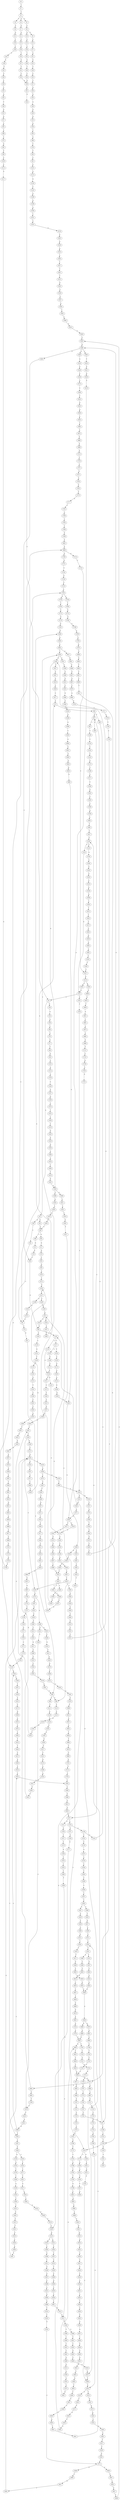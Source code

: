 strict digraph  {
	S0 -> S1 [ label = T ];
	S1 -> S2 [ label = C ];
	S2 -> S3 [ label = C ];
	S2 -> S4 [ label = G ];
	S2 -> S5 [ label = T ];
	S3 -> S6 [ label = C ];
	S4 -> S7 [ label = A ];
	S5 -> S8 [ label = C ];
	S6 -> S9 [ label = T ];
	S6 -> S10 [ label = G ];
	S7 -> S11 [ label = A ];
	S8 -> S12 [ label = G ];
	S9 -> S13 [ label = C ];
	S10 -> S14 [ label = C ];
	S11 -> S15 [ label = C ];
	S12 -> S16 [ label = T ];
	S13 -> S17 [ label = C ];
	S14 -> S18 [ label = C ];
	S15 -> S19 [ label = C ];
	S16 -> S20 [ label = C ];
	S17 -> S21 [ label = G ];
	S18 -> S22 [ label = T ];
	S19 -> S23 [ label = T ];
	S20 -> S24 [ label = T ];
	S21 -> S25 [ label = G ];
	S22 -> S26 [ label = G ];
	S23 -> S27 [ label = G ];
	S24 -> S28 [ label = G ];
	S25 -> S29 [ label = T ];
	S26 -> S30 [ label = T ];
	S27 -> S31 [ label = T ];
	S28 -> S32 [ label = T ];
	S29 -> S33 [ label = C ];
	S30 -> S34 [ label = C ];
	S31 -> S35 [ label = C ];
	S32 -> S36 [ label = T ];
	S33 -> S37 [ label = T ];
	S34 -> S38 [ label = G ];
	S35 -> S38 [ label = G ];
	S36 -> S39 [ label = C ];
	S37 -> S40 [ label = G ];
	S38 -> S41 [ label = C ];
	S39 -> S42 [ label = C ];
	S40 -> S43 [ label = G ];
	S41 -> S44 [ label = G ];
	S42 -> S45 [ label = G ];
	S43 -> S46 [ label = A ];
	S44 -> S47 [ label = C ];
	S45 -> S48 [ label = T ];
	S46 -> S49 [ label = G ];
	S47 -> S50 [ label = G ];
	S47 -> S51 [ label = A ];
	S48 -> S52 [ label = G ];
	S49 -> S53 [ label = G ];
	S50 -> S54 [ label = A ];
	S51 -> S55 [ label = G ];
	S51 -> S56 [ label = A ];
	S52 -> S57 [ label = G ];
	S53 -> S58 [ label = G ];
	S54 -> S59 [ label = G ];
	S55 -> S60 [ label = C ];
	S56 -> S61 [ label = C ];
	S57 -> S62 [ label = C ];
	S58 -> S63 [ label = T ];
	S59 -> S64 [ label = C ];
	S60 -> S65 [ label = G ];
	S60 -> S66 [ label = C ];
	S61 -> S67 [ label = C ];
	S62 -> S68 [ label = C ];
	S63 -> S69 [ label = G ];
	S64 -> S70 [ label = A ];
	S65 -> S71 [ label = G ];
	S66 -> S72 [ label = G ];
	S67 -> S73 [ label = A ];
	S67 -> S74 [ label = C ];
	S68 -> S75 [ label = C ];
	S69 -> S76 [ label = T ];
	S70 -> S77 [ label = G ];
	S71 -> S78 [ label = G ];
	S72 -> S79 [ label = G ];
	S73 -> S80 [ label = G ];
	S74 -> S81 [ label = G ];
	S75 -> S82 [ label = G ];
	S76 -> S83 [ label = T ];
	S77 -> S84 [ label = T ];
	S78 -> S85 [ label = T ];
	S79 -> S86 [ label = T ];
	S80 -> S87 [ label = A ];
	S80 -> S88 [ label = T ];
	S81 -> S89 [ label = T ];
	S82 -> S90 [ label = T ];
	S83 -> S91 [ label = C ];
	S84 -> S92 [ label = G ];
	S85 -> S93 [ label = G ];
	S86 -> S94 [ label = G ];
	S87 -> S95 [ label = C ];
	S87 -> S96 [ label = A ];
	S88 -> S97 [ label = C ];
	S89 -> S98 [ label = C ];
	S89 -> S99 [ label = A ];
	S90 -> S100 [ label = C ];
	S91 -> S101 [ label = C ];
	S92 -> S102 [ label = C ];
	S93 -> S103 [ label = C ];
	S94 -> S104 [ label = A ];
	S94 -> S105 [ label = G ];
	S95 -> S106 [ label = T ];
	S96 -> S107 [ label = C ];
	S97 -> S108 [ label = T ];
	S97 -> S109 [ label = G ];
	S98 -> S110 [ label = T ];
	S99 -> S111 [ label = C ];
	S100 -> S112 [ label = C ];
	S101 -> S113 [ label = A ];
	S102 -> S114 [ label = A ];
	S103 -> S115 [ label = C ];
	S104 -> S116 [ label = C ];
	S105 -> S117 [ label = T ];
	S105 -> S118 [ label = A ];
	S106 -> S119 [ label = C ];
	S107 -> S120 [ label = C ];
	S107 -> S121 [ label = A ];
	S108 -> S122 [ label = C ];
	S109 -> S123 [ label = T ];
	S109 -> S124 [ label = C ];
	S110 -> S125 [ label = C ];
	S111 -> S126 [ label = A ];
	S112 -> S127 [ label = A ];
	S113 -> S128 [ label = G ];
	S114 -> S129 [ label = A ];
	S115 -> S130 [ label = G ];
	S116 -> S131 [ label = G ];
	S117 -> S132 [ label = G ];
	S117 -> S133 [ label = T ];
	S118 -> S134 [ label = A ];
	S119 -> S135 [ label = C ];
	S120 -> S136 [ label = A ];
	S120 -> S137 [ label = G ];
	S121 -> S138 [ label = G ];
	S122 -> S139 [ label = T ];
	S123 -> S140 [ label = A ];
	S124 -> S141 [ label = G ];
	S125 -> S142 [ label = G ];
	S126 -> S143 [ label = G ];
	S127 -> S144 [ label = G ];
	S128 -> S145 [ label = C ];
	S129 -> S146 [ label = C ];
	S130 -> S147 [ label = C ];
	S131 -> S148 [ label = T ];
	S132 -> S149 [ label = G ];
	S133 -> S150 [ label = A ];
	S134 -> S151 [ label = C ];
	S134 -> S152 [ label = G ];
	S135 -> S153 [ label = C ];
	S136 -> S154 [ label = G ];
	S136 -> S155 [ label = C ];
	S137 -> S156 [ label = G ];
	S138 -> S157 [ label = C ];
	S139 -> S158 [ label = C ];
	S139 -> S159 [ label = G ];
	S140 -> S160 [ label = A ];
	S141 -> S161 [ label = G ];
	S141 -> S47 [ label = C ];
	S142 -> S162 [ label = G ];
	S143 -> S163 [ label = C ];
	S144 -> S164 [ label = C ];
	S144 -> S165 [ label = T ];
	S145 -> S166 [ label = A ];
	S146 -> S167 [ label = A ];
	S147 -> S168 [ label = C ];
	S147 -> S169 [ label = A ];
	S148 -> S170 [ label = G ];
	S149 -> S171 [ label = A ];
	S150 -> S172 [ label = G ];
	S151 -> S173 [ label = C ];
	S152 -> S174 [ label = A ];
	S153 -> S175 [ label = A ];
	S154 -> S87 [ label = A ];
	S155 -> S176 [ label = C ];
	S156 -> S177 [ label = A ];
	S157 -> S178 [ label = C ];
	S158 -> S179 [ label = T ];
	S158 -> S180 [ label = G ];
	S159 -> S181 [ label = T ];
	S160 -> S182 [ label = G ];
	S161 -> S183 [ label = C ];
	S162 -> S184 [ label = C ];
	S163 -> S185 [ label = A ];
	S164 -> S186 [ label = T ];
	S165 -> S187 [ label = A ];
	S166 -> S188 [ label = G ];
	S167 -> S189 [ label = G ];
	S168 -> S190 [ label = G ];
	S169 -> S191 [ label = A ];
	S170 -> S192 [ label = G ];
	S171 -> S134 [ label = A ];
	S172 -> S193 [ label = A ];
	S173 -> S194 [ label = T ];
	S174 -> S195 [ label = A ];
	S175 -> S196 [ label = T ];
	S176 -> S197 [ label = A ];
	S177 -> S198 [ label = C ];
	S178 -> S199 [ label = G ];
	S179 -> S200 [ label = G ];
	S180 -> S201 [ label = T ];
	S181 -> S202 [ label = A ];
	S182 -> S203 [ label = A ];
	S183 -> S204 [ label = T ];
	S184 -> S205 [ label = A ];
	S185 -> S206 [ label = G ];
	S186 -> S207 [ label = T ];
	S187 -> S208 [ label = G ];
	S188 -> S209 [ label = A ];
	S189 -> S210 [ label = C ];
	S190 -> S211 [ label = G ];
	S191 -> S212 [ label = C ];
	S192 -> S213 [ label = G ];
	S193 -> S214 [ label = A ];
	S194 -> S215 [ label = C ];
	S195 -> S216 [ label = C ];
	S196 -> S217 [ label = C ];
	S197 -> S218 [ label = C ];
	S198 -> S219 [ label = G ];
	S199 -> S220 [ label = T ];
	S200 -> S221 [ label = A ];
	S201 -> S222 [ label = G ];
	S203 -> S223 [ label = C ];
	S204 -> S224 [ label = A ];
	S204 -> S225 [ label = G ];
	S205 -> S226 [ label = C ];
	S206 -> S227 [ label = G ];
	S207 -> S228 [ label = C ];
	S208 -> S229 [ label = G ];
	S208 -> S230 [ label = C ];
	S209 -> S231 [ label = T ];
	S210 -> S232 [ label = T ];
	S211 -> S233 [ label = T ];
	S211 -> S234 [ label = A ];
	S212 -> S67 [ label = C ];
	S213 -> S235 [ label = T ];
	S214 -> S236 [ label = G ];
	S215 -> S237 [ label = G ];
	S216 -> S238 [ label = G ];
	S217 -> S239 [ label = T ];
	S218 -> S240 [ label = C ];
	S219 -> S241 [ label = C ];
	S219 -> S242 [ label = T ];
	S220 -> S243 [ label = C ];
	S221 -> S244 [ label = G ];
	S222 -> S245 [ label = G ];
	S223 -> S246 [ label = G ];
	S224 -> S247 [ label = T ];
	S225 -> S248 [ label = G ];
	S226 -> S249 [ label = G ];
	S226 -> S250 [ label = C ];
	S227 -> S251 [ label = T ];
	S228 -> S252 [ label = A ];
	S229 -> S253 [ label = G ];
	S230 -> S254 [ label = T ];
	S231 -> S255 [ label = A ];
	S232 -> S256 [ label = A ];
	S233 -> S94 [ label = G ];
	S234 -> S257 [ label = A ];
	S235 -> S258 [ label = A ];
	S236 -> S259 [ label = G ];
	S237 -> S260 [ label = G ];
	S238 -> S261 [ label = G ];
	S239 -> S262 [ label = G ];
	S240 -> S263 [ label = C ];
	S241 -> S264 [ label = C ];
	S242 -> S265 [ label = C ];
	S243 -> S266 [ label = C ];
	S244 -> S267 [ label = T ];
	S245 -> S268 [ label = T ];
	S246 -> S269 [ label = G ];
	S247 -> S270 [ label = A ];
	S248 -> S271 [ label = A ];
	S249 -> S272 [ label = C ];
	S250 -> S273 [ label = G ];
	S251 -> S274 [ label = G ];
	S252 -> S275 [ label = C ];
	S253 -> S276 [ label = T ];
	S254 -> S277 [ label = C ];
	S255 -> S278 [ label = A ];
	S256 -> S279 [ label = C ];
	S257 -> S280 [ label = C ];
	S258 -> S281 [ label = C ];
	S259 -> S282 [ label = G ];
	S260 -> S283 [ label = C ];
	S261 -> S284 [ label = C ];
	S262 -> S285 [ label = C ];
	S263 -> S286 [ label = C ];
	S264 -> S287 [ label = C ];
	S265 -> S288 [ label = G ];
	S266 -> S289 [ label = T ];
	S267 -> S290 [ label = A ];
	S268 -> S291 [ label = A ];
	S269 -> S292 [ label = C ];
	S270 -> S293 [ label = G ];
	S271 -> S294 [ label = A ];
	S272 -> S295 [ label = G ];
	S273 -> S296 [ label = A ];
	S273 -> S297 [ label = G ];
	S274 -> S298 [ label = C ];
	S275 -> S299 [ label = G ];
	S276 -> S300 [ label = C ];
	S277 -> S301 [ label = C ];
	S278 -> S302 [ label = A ];
	S279 -> S303 [ label = G ];
	S280 -> S304 [ label = T ];
	S281 -> S305 [ label = T ];
	S282 -> S306 [ label = G ];
	S283 -> S205 [ label = A ];
	S284 -> S307 [ label = A ];
	S285 -> S308 [ label = C ];
	S286 -> S309 [ label = T ];
	S287 -> S310 [ label = A ];
	S288 -> S311 [ label = T ];
	S289 -> S312 [ label = C ];
	S291 -> S313 [ label = T ];
	S291 -> S314 [ label = C ];
	S292 -> S315 [ label = T ];
	S293 -> S316 [ label = T ];
	S294 -> S317 [ label = T ];
	S294 -> S318 [ label = G ];
	S295 -> S319 [ label = C ];
	S295 -> S320 [ label = G ];
	S296 -> S321 [ label = G ];
	S296 -> S322 [ label = A ];
	S297 -> S323 [ label = G ];
	S298 -> S324 [ label = A ];
	S299 -> S325 [ label = C ];
	S300 -> S326 [ label = A ];
	S301 -> S327 [ label = A ];
	S302 -> S328 [ label = A ];
	S303 -> S329 [ label = A ];
	S304 -> S330 [ label = G ];
	S304 -> S331 [ label = A ];
	S305 -> S332 [ label = A ];
	S306 -> S333 [ label = T ];
	S306 -> S334 [ label = G ];
	S307 -> S335 [ label = C ];
	S308 -> S336 [ label = A ];
	S309 -> S337 [ label = T ];
	S310 -> S338 [ label = T ];
	S311 -> S339 [ label = G ];
	S312 -> S340 [ label = T ];
	S313 -> S341 [ label = G ];
	S314 -> S342 [ label = C ];
	S315 -> S343 [ label = C ];
	S316 -> S344 [ label = A ];
	S317 -> S345 [ label = G ];
	S318 -> S174 [ label = A ];
	S319 -> S346 [ label = G ];
	S320 -> S347 [ label = T ];
	S321 -> S348 [ label = T ];
	S322 -> S349 [ label = T ];
	S323 -> S350 [ label = A ];
	S324 -> S351 [ label = C ];
	S325 -> S352 [ label = C ];
	S326 -> S353 [ label = C ];
	S327 -> S354 [ label = C ];
	S328 -> S355 [ label = A ];
	S329 -> S356 [ label = G ];
	S330 -> S357 [ label = C ];
	S330 -> S358 [ label = G ];
	S331 -> S359 [ label = C ];
	S332 -> S360 [ label = T ];
	S333 -> S361 [ label = C ];
	S334 -> S362 [ label = T ];
	S335 -> S250 [ label = C ];
	S335 -> S363 [ label = T ];
	S336 -> S364 [ label = G ];
	S337 -> S365 [ label = C ];
	S338 -> S366 [ label = C ];
	S339 -> S367 [ label = A ];
	S340 -> S368 [ label = T ];
	S340 -> S369 [ label = G ];
	S341 -> S370 [ label = A ];
	S342 -> S371 [ label = G ];
	S343 -> S372 [ label = T ];
	S344 -> S373 [ label = G ];
	S345 -> S374 [ label = G ];
	S346 -> S375 [ label = C ];
	S346 -> S376 [ label = G ];
	S347 -> S377 [ label = G ];
	S348 -> S378 [ label = C ];
	S349 -> S379 [ label = G ];
	S350 -> S380 [ label = A ];
	S351 -> S381 [ label = G ];
	S352 -> S382 [ label = C ];
	S353 -> S383 [ label = T ];
	S354 -> S384 [ label = C ];
	S355 -> S385 [ label = C ];
	S356 -> S386 [ label = A ];
	S357 -> S387 [ label = A ];
	S358 -> S388 [ label = C ];
	S358 -> S389 [ label = A ];
	S359 -> S390 [ label = A ];
	S360 -> S391 [ label = T ];
	S361 -> S392 [ label = T ];
	S362 -> S393 [ label = C ];
	S363 -> S394 [ label = G ];
	S364 -> S395 [ label = T ];
	S365 -> S396 [ label = C ];
	S365 -> S397 [ label = G ];
	S366 -> S398 [ label = G ];
	S367 -> S399 [ label = C ];
	S368 -> S400 [ label = C ];
	S369 -> S401 [ label = T ];
	S370 -> S402 [ label = G ];
	S371 -> S403 [ label = G ];
	S372 -> S404 [ label = C ];
	S373 -> S405 [ label = C ];
	S374 -> S406 [ label = G ];
	S375 -> S407 [ label = G ];
	S376 -> S408 [ label = C ];
	S377 -> S409 [ label = C ];
	S378 -> S410 [ label = C ];
	S379 -> S411 [ label = T ];
	S380 -> S412 [ label = T ];
	S381 -> S413 [ label = C ];
	S382 -> S414 [ label = T ];
	S383 -> S415 [ label = C ];
	S384 -> S416 [ label = G ];
	S385 -> S417 [ label = T ];
	S386 -> S418 [ label = A ];
	S387 -> S419 [ label = A ];
	S388 -> S420 [ label = G ];
	S389 -> S421 [ label = C ];
	S390 -> S422 [ label = A ];
	S391 -> S423 [ label = G ];
	S392 -> S424 [ label = C ];
	S393 -> S425 [ label = C ];
	S394 -> S426 [ label = G ];
	S395 -> S427 [ label = C ];
	S396 -> S428 [ label = T ];
	S397 -> S429 [ label = A ];
	S398 -> S430 [ label = T ];
	S399 -> S431 [ label = C ];
	S400 -> S432 [ label = T ];
	S401 -> S433 [ label = C ];
	S402 -> S434 [ label = C ];
	S403 -> S435 [ label = T ];
	S404 -> S436 [ label = G ];
	S405 -> S437 [ label = C ];
	S406 -> S438 [ label = G ];
	S407 -> S439 [ label = T ];
	S408 -> S204 [ label = T ];
	S409 -> S440 [ label = C ];
	S410 -> S441 [ label = A ];
	S411 -> S442 [ label = A ];
	S412 -> S443 [ label = T ];
	S413 -> S295 [ label = G ];
	S414 -> S444 [ label = T ];
	S415 -> S445 [ label = G ];
	S416 -> S446 [ label = G ];
	S417 -> S447 [ label = T ];
	S418 -> S448 [ label = C ];
	S419 -> S449 [ label = C ];
	S420 -> S450 [ label = C ];
	S421 -> S451 [ label = C ];
	S422 -> S452 [ label = C ];
	S423 -> S453 [ label = G ];
	S424 -> S454 [ label = T ];
	S425 -> S455 [ label = G ];
	S426 -> S456 [ label = G ];
	S427 -> S109 [ label = G ];
	S428 -> S457 [ label = G ];
	S429 -> S458 [ label = T ];
	S430 -> S459 [ label = C ];
	S431 -> S460 [ label = G ];
	S432 -> S461 [ label = C ];
	S433 -> S462 [ label = G ];
	S434 -> S463 [ label = G ];
	S435 -> S464 [ label = G ];
	S436 -> S465 [ label = A ];
	S437 -> S466 [ label = G ];
	S438 -> S467 [ label = T ];
	S439 -> S468 [ label = C ];
	S440 -> S130 [ label = G ];
	S441 -> S469 [ label = G ];
	S442 -> S470 [ label = G ];
	S443 -> S471 [ label = G ];
	S444 -> S472 [ label = C ];
	S445 -> S473 [ label = C ];
	S446 -> S474 [ label = A ];
	S447 -> S475 [ label = T ];
	S448 -> S476 [ label = T ];
	S449 -> S477 [ label = C ];
	S450 -> S478 [ label = A ];
	S451 -> S479 [ label = C ];
	S452 -> S480 [ label = G ];
	S453 -> S481 [ label = A ];
	S454 -> S158 [ label = C ];
	S455 -> S482 [ label = C ];
	S455 -> S483 [ label = T ];
	S456 -> S484 [ label = A ];
	S457 -> S485 [ label = T ];
	S458 -> S486 [ label = C ];
	S459 -> S487 [ label = C ];
	S460 -> S488 [ label = G ];
	S461 -> S489 [ label = G ];
	S462 -> S490 [ label = T ];
	S463 -> S491 [ label = G ];
	S464 -> S105 [ label = G ];
	S465 -> S492 [ label = A ];
	S466 -> S493 [ label = A ];
	S466 -> S494 [ label = G ];
	S466 -> S495 [ label = C ];
	S467 -> S496 [ label = C ];
	S468 -> S497 [ label = G ];
	S469 -> S165 [ label = T ];
	S469 -> S164 [ label = C ];
	S470 -> S498 [ label = T ];
	S471 -> S499 [ label = A ];
	S472 -> S500 [ label = A ];
	S473 -> S501 [ label = T ];
	S474 -> S198 [ label = C ];
	S475 -> S502 [ label = G ];
	S476 -> S503 [ label = G ];
	S477 -> S73 [ label = A ];
	S478 -> S504 [ label = G ];
	S479 -> S505 [ label = G ];
	S480 -> S506 [ label = A ];
	S481 -> S507 [ label = A ];
	S482 -> S508 [ label = C ];
	S483 -> S509 [ label = C ];
	S484 -> S510 [ label = A ];
	S485 -> S511 [ label = C ];
	S486 -> S512 [ label = G ];
	S487 -> S513 [ label = T ];
	S488 -> S514 [ label = T ];
	S489 -> S515 [ label = G ];
	S490 -> S516 [ label = G ];
	S491 -> S517 [ label = T ];
	S492 -> S518 [ label = G ];
	S493 -> S519 [ label = A ];
	S494 -> S86 [ label = T ];
	S495 -> S520 [ label = T ];
	S496 -> S425 [ label = C ];
	S497 -> S521 [ label = A ];
	S498 -> S522 [ label = T ];
	S499 -> S523 [ label = A ];
	S500 -> S524 [ label = T ];
	S501 -> S525 [ label = T ];
	S502 -> S526 [ label = C ];
	S503 -> S358 [ label = G ];
	S504 -> S60 [ label = C ];
	S505 -> S527 [ label = T ];
	S506 -> S528 [ label = A ];
	S507 -> S529 [ label = C ];
	S508 -> S530 [ label = G ];
	S509 -> S531 [ label = G ];
	S510 -> S532 [ label = C ];
	S511 -> S533 [ label = C ];
	S512 -> S534 [ label = T ];
	S513 -> S312 [ label = C ];
	S514 -> S535 [ label = C ];
	S515 -> S536 [ label = A ];
	S516 -> S537 [ label = G ];
	S517 -> S538 [ label = C ];
	S518 -> S539 [ label = T ];
	S519 -> S540 [ label = A ];
	S520 -> S541 [ label = G ];
	S521 -> S542 [ label = C ];
	S522 -> S543 [ label = T ];
	S523 -> S544 [ label = C ];
	S524 -> S545 [ label = C ];
	S525 -> S546 [ label = C ];
	S526 -> S547 [ label = C ];
	S527 -> S98 [ label = C ];
	S528 -> S548 [ label = A ];
	S529 -> S549 [ label = G ];
	S530 -> S211 [ label = G ];
	S531 -> S550 [ label = G ];
	S532 -> S551 [ label = T ];
	S533 -> S552 [ label = T ];
	S534 -> S553 [ label = T ];
	S535 -> S554 [ label = G ];
	S536 -> S555 [ label = G ];
	S537 -> S268 [ label = T ];
	S538 -> S556 [ label = G ];
	S539 -> S557 [ label = C ];
	S540 -> S558 [ label = C ];
	S541 -> S559 [ label = G ];
	S542 -> S560 [ label = G ];
	S543 -> S561 [ label = C ];
	S544 -> S562 [ label = C ];
	S545 -> S563 [ label = C ];
	S546 -> S564 [ label = A ];
	S547 -> S565 [ label = G ];
	S548 -> S566 [ label = A ];
	S549 -> S567 [ label = G ];
	S550 -> S568 [ label = A ];
	S551 -> S330 [ label = G ];
	S552 -> S569 [ label = A ];
	S552 -> S570 [ label = T ];
	S553 -> S571 [ label = T ];
	S554 -> S572 [ label = C ];
	S555 -> S573 [ label = A ];
	S556 -> S572 [ label = C ];
	S557 -> S574 [ label = G ];
	S558 -> S575 [ label = C ];
	S559 -> S576 [ label = A ];
	S560 -> S577 [ label = C ];
	S561 -> S578 [ label = A ];
	S562 -> S579 [ label = C ];
	S563 -> S580 [ label = A ];
	S564 -> S581 [ label = T ];
	S565 -> S582 [ label = T ];
	S566 -> S583 [ label = C ];
	S567 -> S584 [ label = T ];
	S568 -> S585 [ label = A ];
	S569 -> S586 [ label = C ];
	S570 -> S587 [ label = G ];
	S571 -> S588 [ label = G ];
	S572 -> S589 [ label = A ];
	S572 -> S590 [ label = G ];
	S573 -> S591 [ label = G ];
	S574 -> S592 [ label = C ];
	S574 -> S593 [ label = A ];
	S575 -> S594 [ label = C ];
	S576 -> S294 [ label = A ];
	S577 -> S595 [ label = G ];
	S578 -> S596 [ label = C ];
	S579 -> S597 [ label = G ];
	S580 -> S598 [ label = G ];
	S581 -> S545 [ label = C ];
	S582 -> S599 [ label = A ];
	S583 -> S600 [ label = A ];
	S584 -> S601 [ label = A ];
	S585 -> S602 [ label = C ];
	S586 -> S603 [ label = T ];
	S587 -> S604 [ label = T ];
	S588 -> S605 [ label = T ];
	S589 -> S606 [ label = C ];
	S590 -> S607 [ label = T ];
	S591 -> S608 [ label = G ];
	S592 -> S141 [ label = G ];
	S593 -> S609 [ label = G ];
	S594 -> S610 [ label = C ];
	S595 -> S611 [ label = C ];
	S596 -> S612 [ label = T ];
	S597 -> S89 [ label = T ];
	S598 -> S613 [ label = A ];
	S599 -> S614 [ label = G ];
	S600 -> S615 [ label = G ];
	S601 -> S616 [ label = C ];
	S602 -> S617 [ label = A ];
	S602 -> S304 [ label = T ];
	S603 -> S618 [ label = A ];
	S604 -> S619 [ label = A ];
	S605 -> S620 [ label = A ];
	S606 -> S621 [ label = G ];
	S607 -> S622 [ label = A ];
	S608 -> S623 [ label = T ];
	S609 -> S624 [ label = G ];
	S610 -> S625 [ label = G ];
	S611 -> S626 [ label = C ];
	S612 -> S627 [ label = C ];
	S613 -> S628 [ label = A ];
	S614 -> S629 [ label = C ];
	S615 -> S630 [ label = A ];
	S616 -> S631 [ label = G ];
	S617 -> S632 [ label = G ];
	S618 -> S633 [ label = C ];
	S619 -> S634 [ label = G ];
	S620 -> S635 [ label = G ];
	S621 -> S636 [ label = C ];
	S622 -> S637 [ label = G ];
	S623 -> S638 [ label = C ];
	S624 -> S639 [ label = T ];
	S625 -> S640 [ label = A ];
	S626 -> S641 [ label = T ];
	S627 -> S642 [ label = C ];
	S628 -> S107 [ label = C ];
	S629 -> S643 [ label = C ];
	S630 -> S644 [ label = A ];
	S631 -> S645 [ label = A ];
	S632 -> S646 [ label = G ];
	S633 -> S647 [ label = C ];
	S634 -> S648 [ label = G ];
	S635 -> S648 [ label = G ];
	S636 -> S295 [ label = G ];
	S637 -> S649 [ label = C ];
	S638 -> S650 [ label = C ];
	S639 -> S651 [ label = A ];
	S640 -> S652 [ label = C ];
	S641 -> S653 [ label = C ];
	S642 -> S654 [ label = T ];
	S643 -> S466 [ label = G ];
	S644 -> S655 [ label = G ];
	S645 -> S656 [ label = A ];
	S646 -> S657 [ label = A ];
	S647 -> S658 [ label = A ];
	S648 -> S659 [ label = A ];
	S649 -> S643 [ label = C ];
	S650 -> S660 [ label = C ];
	S651 -> S661 [ label = T ];
	S652 -> S662 [ label = T ];
	S653 -> S663 [ label = G ];
	S654 -> S664 [ label = T ];
	S655 -> S665 [ label = G ];
	S656 -> S666 [ label = G ];
	S657 -> S667 [ label = A ];
	S658 -> S668 [ label = G ];
	S659 -> S669 [ label = G ];
	S659 -> S670 [ label = A ];
	S660 -> S671 [ label = A ];
	S660 -> S672 [ label = G ];
	S661 -> S673 [ label = A ];
	S662 -> S674 [ label = A ];
	S663 -> S675 [ label = G ];
	S664 -> S676 [ label = T ];
	S665 -> S282 [ label = G ];
	S666 -> S677 [ label = A ];
	S667 -> S678 [ label = T ];
	S668 -> S679 [ label = G ];
	S669 -> S680 [ label = A ];
	S670 -> S681 [ label = A ];
	S671 -> S682 [ label = G ];
	S672 -> S683 [ label = A ];
	S672 -> S684 [ label = G ];
	S673 -> S685 [ label = A ];
	S674 -> S686 [ label = G ];
	S675 -> S687 [ label = G ];
	S676 -> S688 [ label = C ];
	S677 -> S689 [ label = A ];
	S678 -> S690 [ label = A ];
	S679 -> S691 [ label = A ];
	S680 -> S692 [ label = G ];
	S681 -> S693 [ label = G ];
	S682 -> S694 [ label = A ];
	S683 -> S695 [ label = G ];
	S683 -> S696 [ label = A ];
	S684 -> S697 [ label = A ];
	S685 -> S698 [ label = G ];
	S686 -> S699 [ label = A ];
	S687 -> S700 [ label = C ];
	S688 -> S701 [ label = A ];
	S689 -> S702 [ label = G ];
	S690 -> S703 [ label = G ];
	S691 -> S704 [ label = G ];
	S692 -> S705 [ label = T ];
	S692 -> S608 [ label = G ];
	S693 -> S706 [ label = G ];
	S694 -> S707 [ label = G ];
	S695 -> S708 [ label = T ];
	S696 -> S709 [ label = A ];
	S696 -> S710 [ label = G ];
	S697 -> S711 [ label = G ];
	S698 -> S712 [ label = T ];
	S699 -> S713 [ label = A ];
	S700 -> S714 [ label = T ];
	S701 -> S715 [ label = T ];
	S702 -> S716 [ label = T ];
	S703 -> S717 [ label = T ];
	S704 -> S718 [ label = A ];
	S705 -> S719 [ label = C ];
	S706 -> S720 [ label = T ];
	S707 -> S721 [ label = C ];
	S708 -> S378 [ label = C ];
	S709 -> S722 [ label = G ];
	S710 -> S723 [ label = T ];
	S711 -> S724 [ label = G ];
	S712 -> S725 [ label = C ];
	S713 -> S726 [ label = T ];
	S714 -> S727 [ label = C ];
	S715 -> S728 [ label = C ];
	S716 -> S729 [ label = G ];
	S717 -> S730 [ label = C ];
	S718 -> S692 [ label = G ];
	S719 -> S731 [ label = A ];
	S720 -> S732 [ label = C ];
	S721 -> S733 [ label = C ];
	S722 -> S734 [ label = T ];
	S723 -> S557 [ label = C ];
	S724 -> S735 [ label = C ];
	S725 -> S736 [ label = G ];
	S726 -> S737 [ label = C ];
	S727 -> S738 [ label = A ];
	S728 -> S563 [ label = C ];
	S729 -> S739 [ label = T ];
	S730 -> S740 [ label = T ];
	S731 -> S741 [ label = G ];
	S732 -> S742 [ label = C ];
	S733 -> S743 [ label = A ];
	S734 -> S744 [ label = G ];
	S735 -> S745 [ label = G ];
	S736 -> S746 [ label = T ];
	S737 -> S747 [ label = G ];
	S738 -> S748 [ label = C ];
	S739 -> S749 [ label = C ];
	S740 -> S750 [ label = C ];
	S741 -> S751 [ label = G ];
	S742 -> S660 [ label = C ];
	S743 -> S752 [ label = C ];
	S744 -> S753 [ label = T ];
	S745 -> S754 [ label = T ];
	S746 -> S755 [ label = G ];
	S747 -> S756 [ label = G ];
	S748 -> S757 [ label = G ];
	S749 -> S758 [ label = G ];
	S749 -> S759 [ label = C ];
	S750 -> S139 [ label = T ];
	S751 -> S760 [ label = A ];
	S752 -> S761 [ label = G ];
	S753 -> S749 [ label = C ];
	S754 -> S762 [ label = G ];
	S755 -> S537 [ label = G ];
	S756 -> S763 [ label = G ];
	S757 -> S764 [ label = T ];
	S758 -> S765 [ label = T ];
	S759 -> S766 [ label = T ];
	S760 -> S767 [ label = C ];
	S761 -> S768 [ label = G ];
	S762 -> S769 [ label = G ];
	S763 -> S770 [ label = T ];
	S764 -> S771 [ label = C ];
	S765 -> S772 [ label = C ];
	S766 -> S773 [ label = G ];
	S767 -> S774 [ label = C ];
	S768 -> S775 [ label = T ];
	S769 -> S776 [ label = T ];
	S770 -> S777 [ label = A ];
	S771 -> S778 [ label = C ];
	S772 -> S779 [ label = G ];
	S773 -> S780 [ label = G ];
	S774 -> S781 [ label = A ];
	S775 -> S782 [ label = T ];
	S776 -> S291 [ label = A ];
	S777 -> S783 [ label = T ];
	S778 -> S784 [ label = A ];
	S779 -> S785 [ label = G ];
	S780 -> S786 [ label = C ];
	S781 -> S787 [ label = G ];
	S782 -> S788 [ label = A ];
	S783 -> S789 [ label = C ];
	S784 -> S144 [ label = G ];
	S785 -> S568 [ label = A ];
	S786 -> S790 [ label = C ];
	S787 -> S791 [ label = T ];
	S788 -> S792 [ label = C ];
	S789 -> S793 [ label = C ];
	S790 -> S794 [ label = T ];
	S791 -> S97 [ label = C ];
	S792 -> S795 [ label = T ];
	S793 -> S796 [ label = C ];
	S794 -> S797 [ label = G ];
	S795 -> S798 [ label = G ];
	S796 -> S799 [ label = G ];
	S797 -> S800 [ label = G ];
	S798 -> S801 [ label = C ];
	S799 -> S802 [ label = A ];
	S800 -> S803 [ label = G ];
	S801 -> S804 [ label = A ];
	S802 -> S696 [ label = A ];
	S803 -> S805 [ label = T ];
	S804 -> S806 [ label = G ];
	S805 -> S807 [ label = C ];
	S806 -> S808 [ label = A ];
	S807 -> S809 [ label = C ];
	S808 -> S810 [ label = C ];
	S809 -> S811 [ label = C ];
	S810 -> S812 [ label = G ];
	S811 -> S672 [ label = G ];
	S812 -> S813 [ label = G ];
	S813 -> S814 [ label = A ];
	S814 -> S815 [ label = C ];
	S815 -> S816 [ label = A ];
	S816 -> S817 [ label = C ];
	S817 -> S818 [ label = A ];
	S818 -> S819 [ label = C ];
	S819 -> S820 [ label = C ];
	S820 -> S821 [ label = T ];
	S821 -> S822 [ label = C ];
	S822 -> S823 [ label = T ];
	S823 -> S824 [ label = A ];
	S824 -> S825 [ label = G ];
	S825 -> S826 [ label = A ];
	S826 -> S827 [ label = A ];
	S827 -> S828 [ label = C ];
	S828 -> S829 [ label = G ];
	S829 -> S830 [ label = A ];
	S830 -> S831 [ label = G ];
	S831 -> S832 [ label = G ];
	S832 -> S833 [ label = T ];
	S833 -> S834 [ label = G ];
	S834 -> S835 [ label = T ];
	S835 -> S836 [ label = C ];
	S836 -> S837 [ label = C ];
	S837 -> S838 [ label = C ];
	S838 -> S839 [ label = T ];
	S839 -> S840 [ label = G ];
	S840 -> S841 [ label = T ];
	S841 -> S842 [ label = C ];
	S842 -> S533 [ label = C ];
}
